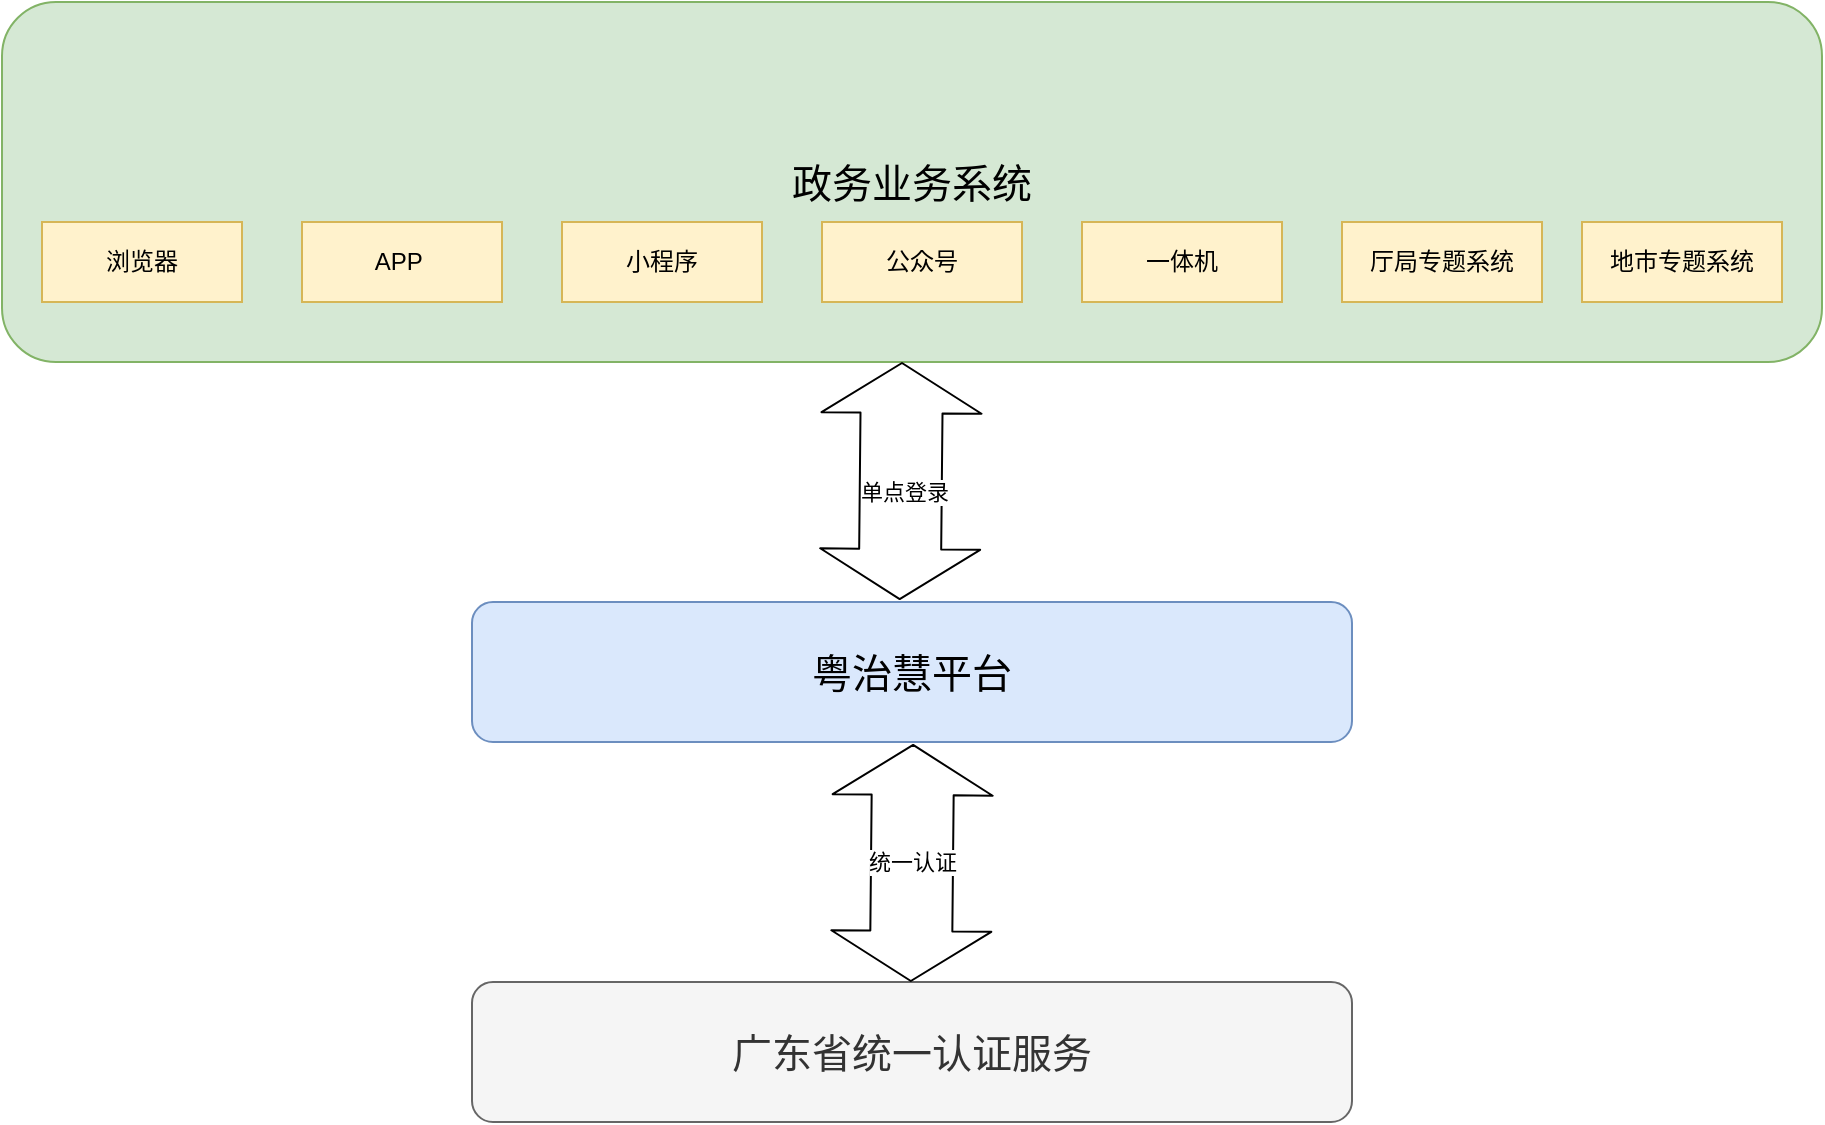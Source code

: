<mxfile version="15.2.7" type="github">
  <diagram id="piDafpqhtRUU5qUU-vj8" name="Page-1">
    <mxGraphModel dx="1422" dy="762" grid="1" gridSize="10" guides="1" tooltips="1" connect="1" arrows="1" fold="1" page="1" pageScale="1" pageWidth="827" pageHeight="1169" math="0" shadow="0">
      <root>
        <mxCell id="0" />
        <mxCell id="1" parent="0" />
        <mxCell id="mGO5uyIto1JREqkk8PXR-2" value="&lt;font style=&quot;font-size: 20px&quot;&gt;政务业务系统&lt;/font&gt;" style="rounded=1;whiteSpace=wrap;html=1;fillColor=#d5e8d4;strokeColor=#82b366;" vertex="1" parent="1">
          <mxGeometry x="70" y="140" width="910" height="180" as="geometry" />
        </mxCell>
        <mxCell id="mGO5uyIto1JREqkk8PXR-3" value="浏览器" style="rounded=0;whiteSpace=wrap;html=1;fillColor=#fff2cc;strokeColor=#d6b656;" vertex="1" parent="1">
          <mxGeometry x="90" y="250" width="100" height="40" as="geometry" />
        </mxCell>
        <mxCell id="mGO5uyIto1JREqkk8PXR-4" value="小程序" style="rounded=0;whiteSpace=wrap;html=1;fillColor=#fff2cc;strokeColor=#d6b656;" vertex="1" parent="1">
          <mxGeometry x="350" y="250" width="100" height="40" as="geometry" />
        </mxCell>
        <mxCell id="mGO5uyIto1JREqkk8PXR-5" value="APP&lt;span style=&quot;white-space: pre&quot;&gt;	&lt;/span&gt;" style="rounded=0;whiteSpace=wrap;html=1;fillColor=#fff2cc;strokeColor=#d6b656;" vertex="1" parent="1">
          <mxGeometry x="220" y="250" width="100" height="40" as="geometry" />
        </mxCell>
        <mxCell id="mGO5uyIto1JREqkk8PXR-6" value="公众号" style="rounded=0;whiteSpace=wrap;html=1;fillColor=#fff2cc;strokeColor=#d6b656;" vertex="1" parent="1">
          <mxGeometry x="480" y="250" width="100" height="40" as="geometry" />
        </mxCell>
        <mxCell id="mGO5uyIto1JREqkk8PXR-7" value="一体机" style="rounded=0;whiteSpace=wrap;html=1;fillColor=#fff2cc;strokeColor=#d6b656;" vertex="1" parent="1">
          <mxGeometry x="610" y="250" width="100" height="40" as="geometry" />
        </mxCell>
        <mxCell id="mGO5uyIto1JREqkk8PXR-8" value="&lt;font style=&quot;font-size: 20px&quot;&gt;粤治慧平台&lt;/font&gt;" style="rounded=1;whiteSpace=wrap;html=1;fillColor=#dae8fc;strokeColor=#6c8ebf;" vertex="1" parent="1">
          <mxGeometry x="305" y="440" width="440" height="70" as="geometry" />
        </mxCell>
        <mxCell id="mGO5uyIto1JREqkk8PXR-10" value="&lt;font style=&quot;font-size: 20px&quot;&gt;广东省统一认证服务&lt;/font&gt;" style="rounded=1;whiteSpace=wrap;html=1;fillColor=#f5f5f5;strokeColor=#666666;fontColor=#333333;" vertex="1" parent="1">
          <mxGeometry x="305" y="630" width="440" height="70" as="geometry" />
        </mxCell>
        <mxCell id="mGO5uyIto1JREqkk8PXR-14" value="厅局专题系统" style="rounded=0;whiteSpace=wrap;html=1;fillColor=#fff2cc;strokeColor=#d6b656;" vertex="1" parent="1">
          <mxGeometry x="740" y="250" width="100" height="40" as="geometry" />
        </mxCell>
        <mxCell id="mGO5uyIto1JREqkk8PXR-15" value="地市专题系统" style="rounded=0;whiteSpace=wrap;html=1;fillColor=#fff2cc;strokeColor=#d6b656;" vertex="1" parent="1">
          <mxGeometry x="860" y="250" width="100" height="40" as="geometry" />
        </mxCell>
        <mxCell id="mGO5uyIto1JREqkk8PXR-22" value="" style="shape=flexArrow;endArrow=classic;startArrow=classic;html=1;startWidth=38;startSize=8;width=41;endWidth=38;endSize=8;exitX=0.486;exitY=-0.014;exitDx=0;exitDy=0;exitPerimeter=0;" edge="1" parent="1" source="mGO5uyIto1JREqkk8PXR-8">
          <mxGeometry width="100" height="100" relative="1" as="geometry">
            <mxPoint x="520" y="420" as="sourcePoint" />
            <mxPoint x="520" y="320" as="targetPoint" />
          </mxGeometry>
        </mxCell>
        <mxCell id="mGO5uyIto1JREqkk8PXR-23" value="单点登录" style="edgeLabel;html=1;align=center;verticalAlign=middle;resizable=0;points=[];" vertex="1" connectable="0" parent="mGO5uyIto1JREqkk8PXR-22">
          <mxGeometry x="-0.091" y="-10" relative="1" as="geometry">
            <mxPoint x="-9" as="offset" />
          </mxGeometry>
        </mxCell>
        <mxCell id="mGO5uyIto1JREqkk8PXR-24" value="" style="shape=flexArrow;endArrow=classic;startArrow=classic;html=1;startWidth=38;startSize=8;width=41;endWidth=38;endSize=8;exitX=0.486;exitY=-0.014;exitDx=0;exitDy=0;exitPerimeter=0;" edge="1" parent="1">
          <mxGeometry width="100" height="100" relative="1" as="geometry">
            <mxPoint x="524.42" y="630" as="sourcePoint" />
            <mxPoint x="525.58" y="510.98" as="targetPoint" />
          </mxGeometry>
        </mxCell>
        <mxCell id="mGO5uyIto1JREqkk8PXR-27" value="统一认证" style="edgeLabel;html=1;align=center;verticalAlign=middle;resizable=0;points=[];" vertex="1" connectable="0" parent="mGO5uyIto1JREqkk8PXR-24">
          <mxGeometry x="0.09" y="14" relative="1" as="geometry">
            <mxPoint x="14" y="5" as="offset" />
          </mxGeometry>
        </mxCell>
      </root>
    </mxGraphModel>
  </diagram>
</mxfile>
